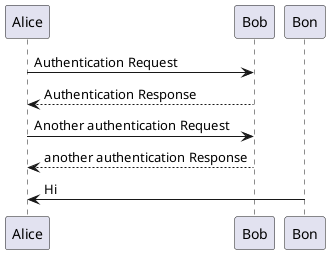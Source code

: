 @startuml
Alice -> Bob: Authentication Request
Bob --> Alice: Authentication Response

Alice -> Bob: Another authentication Request
Alice <-- Bob: another authentication Response

Bon -> Alice: Hi
@enduml